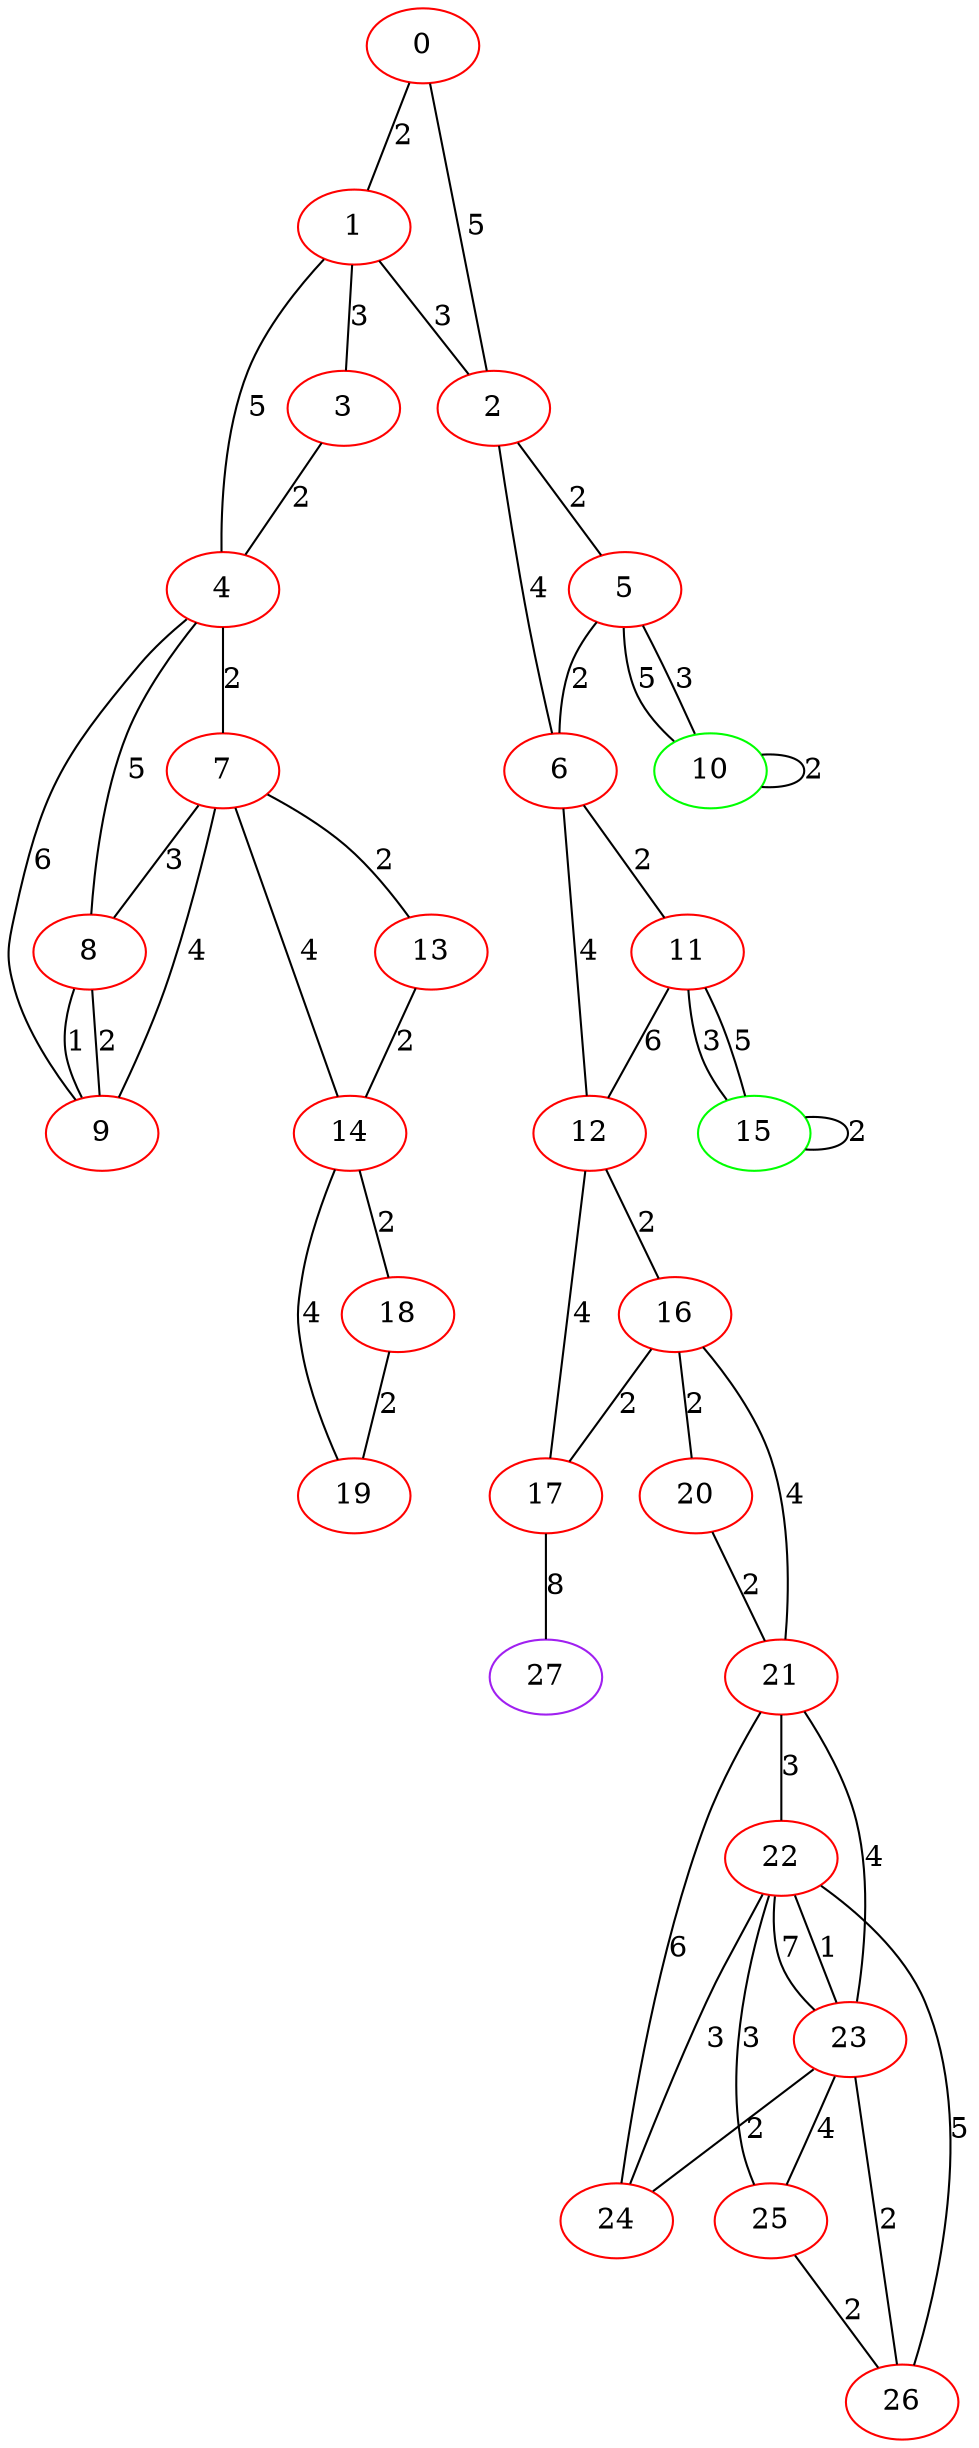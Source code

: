 graph "" {
0 [color=red, weight=1];
1 [color=red, weight=1];
2 [color=red, weight=1];
3 [color=red, weight=1];
4 [color=red, weight=1];
5 [color=red, weight=1];
6 [color=red, weight=1];
7 [color=red, weight=1];
8 [color=red, weight=1];
9 [color=red, weight=1];
10 [color=green, weight=2];
11 [color=red, weight=1];
12 [color=red, weight=1];
13 [color=red, weight=1];
14 [color=red, weight=1];
15 [color=green, weight=2];
16 [color=red, weight=1];
17 [color=red, weight=1];
18 [color=red, weight=1];
19 [color=red, weight=1];
20 [color=red, weight=1];
21 [color=red, weight=1];
22 [color=red, weight=1];
23 [color=red, weight=1];
24 [color=red, weight=1];
25 [color=red, weight=1];
26 [color=red, weight=1];
27 [color=purple, weight=4];
0 -- 1  [key=0, label=2];
0 -- 2  [key=0, label=5];
1 -- 2  [key=0, label=3];
1 -- 3  [key=0, label=3];
1 -- 4  [key=0, label=5];
2 -- 5  [key=0, label=2];
2 -- 6  [key=0, label=4];
3 -- 4  [key=0, label=2];
4 -- 8  [key=0, label=5];
4 -- 9  [key=0, label=6];
4 -- 7  [key=0, label=2];
5 -- 10  [key=0, label=3];
5 -- 10  [key=1, label=5];
5 -- 6  [key=0, label=2];
6 -- 11  [key=0, label=2];
6 -- 12  [key=0, label=4];
7 -- 8  [key=0, label=3];
7 -- 9  [key=0, label=4];
7 -- 13  [key=0, label=2];
7 -- 14  [key=0, label=4];
8 -- 9  [key=0, label=2];
8 -- 9  [key=1, label=1];
10 -- 10  [key=0, label=2];
11 -- 12  [key=0, label=6];
11 -- 15  [key=0, label=3];
11 -- 15  [key=1, label=5];
12 -- 16  [key=0, label=2];
12 -- 17  [key=0, label=4];
13 -- 14  [key=0, label=2];
14 -- 18  [key=0, label=2];
14 -- 19  [key=0, label=4];
15 -- 15  [key=0, label=2];
16 -- 17  [key=0, label=2];
16 -- 21  [key=0, label=4];
16 -- 20  [key=0, label=2];
17 -- 27  [key=0, label=8];
18 -- 19  [key=0, label=2];
20 -- 21  [key=0, label=2];
21 -- 24  [key=0, label=6];
21 -- 22  [key=0, label=3];
21 -- 23  [key=0, label=4];
22 -- 24  [key=0, label=3];
22 -- 25  [key=0, label=3];
22 -- 26  [key=0, label=5];
22 -- 23  [key=0, label=1];
22 -- 23  [key=1, label=7];
23 -- 24  [key=0, label=2];
23 -- 25  [key=0, label=4];
23 -- 26  [key=0, label=2];
25 -- 26  [key=0, label=2];
}
